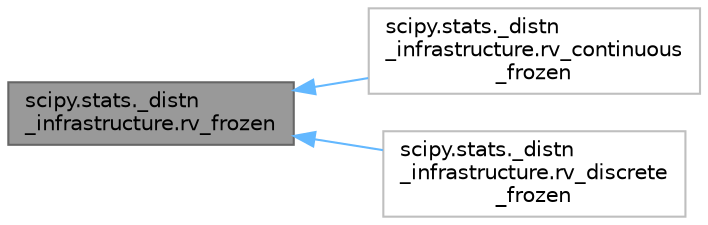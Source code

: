 digraph "scipy.stats._distn_infrastructure.rv_frozen"
{
 // LATEX_PDF_SIZE
  bgcolor="transparent";
  edge [fontname=Helvetica,fontsize=10,labelfontname=Helvetica,labelfontsize=10];
  node [fontname=Helvetica,fontsize=10,shape=box,height=0.2,width=0.4];
  rankdir="LR";
  Node1 [id="Node000001",label="scipy.stats._distn\l_infrastructure.rv_frozen",height=0.2,width=0.4,color="gray40", fillcolor="grey60", style="filled", fontcolor="black",tooltip=" "];
  Node1 -> Node2 [id="edge1_Node000001_Node000002",dir="back",color="steelblue1",style="solid",tooltip=" "];
  Node2 [id="Node000002",label="scipy.stats._distn\l_infrastructure.rv_continuous\l_frozen",height=0.2,width=0.4,color="grey75", fillcolor="white", style="filled",URL="$d8/d2e/classscipy_1_1stats_1_1__distn__infrastructure_1_1rv__continuous__frozen.html",tooltip=" "];
  Node1 -> Node3 [id="edge2_Node000001_Node000003",dir="back",color="steelblue1",style="solid",tooltip=" "];
  Node3 [id="Node000003",label="scipy.stats._distn\l_infrastructure.rv_discrete\l_frozen",height=0.2,width=0.4,color="grey75", fillcolor="white", style="filled",URL="$df/d2d/classscipy_1_1stats_1_1__distn__infrastructure_1_1rv__discrete__frozen.html",tooltip=" "];
}
